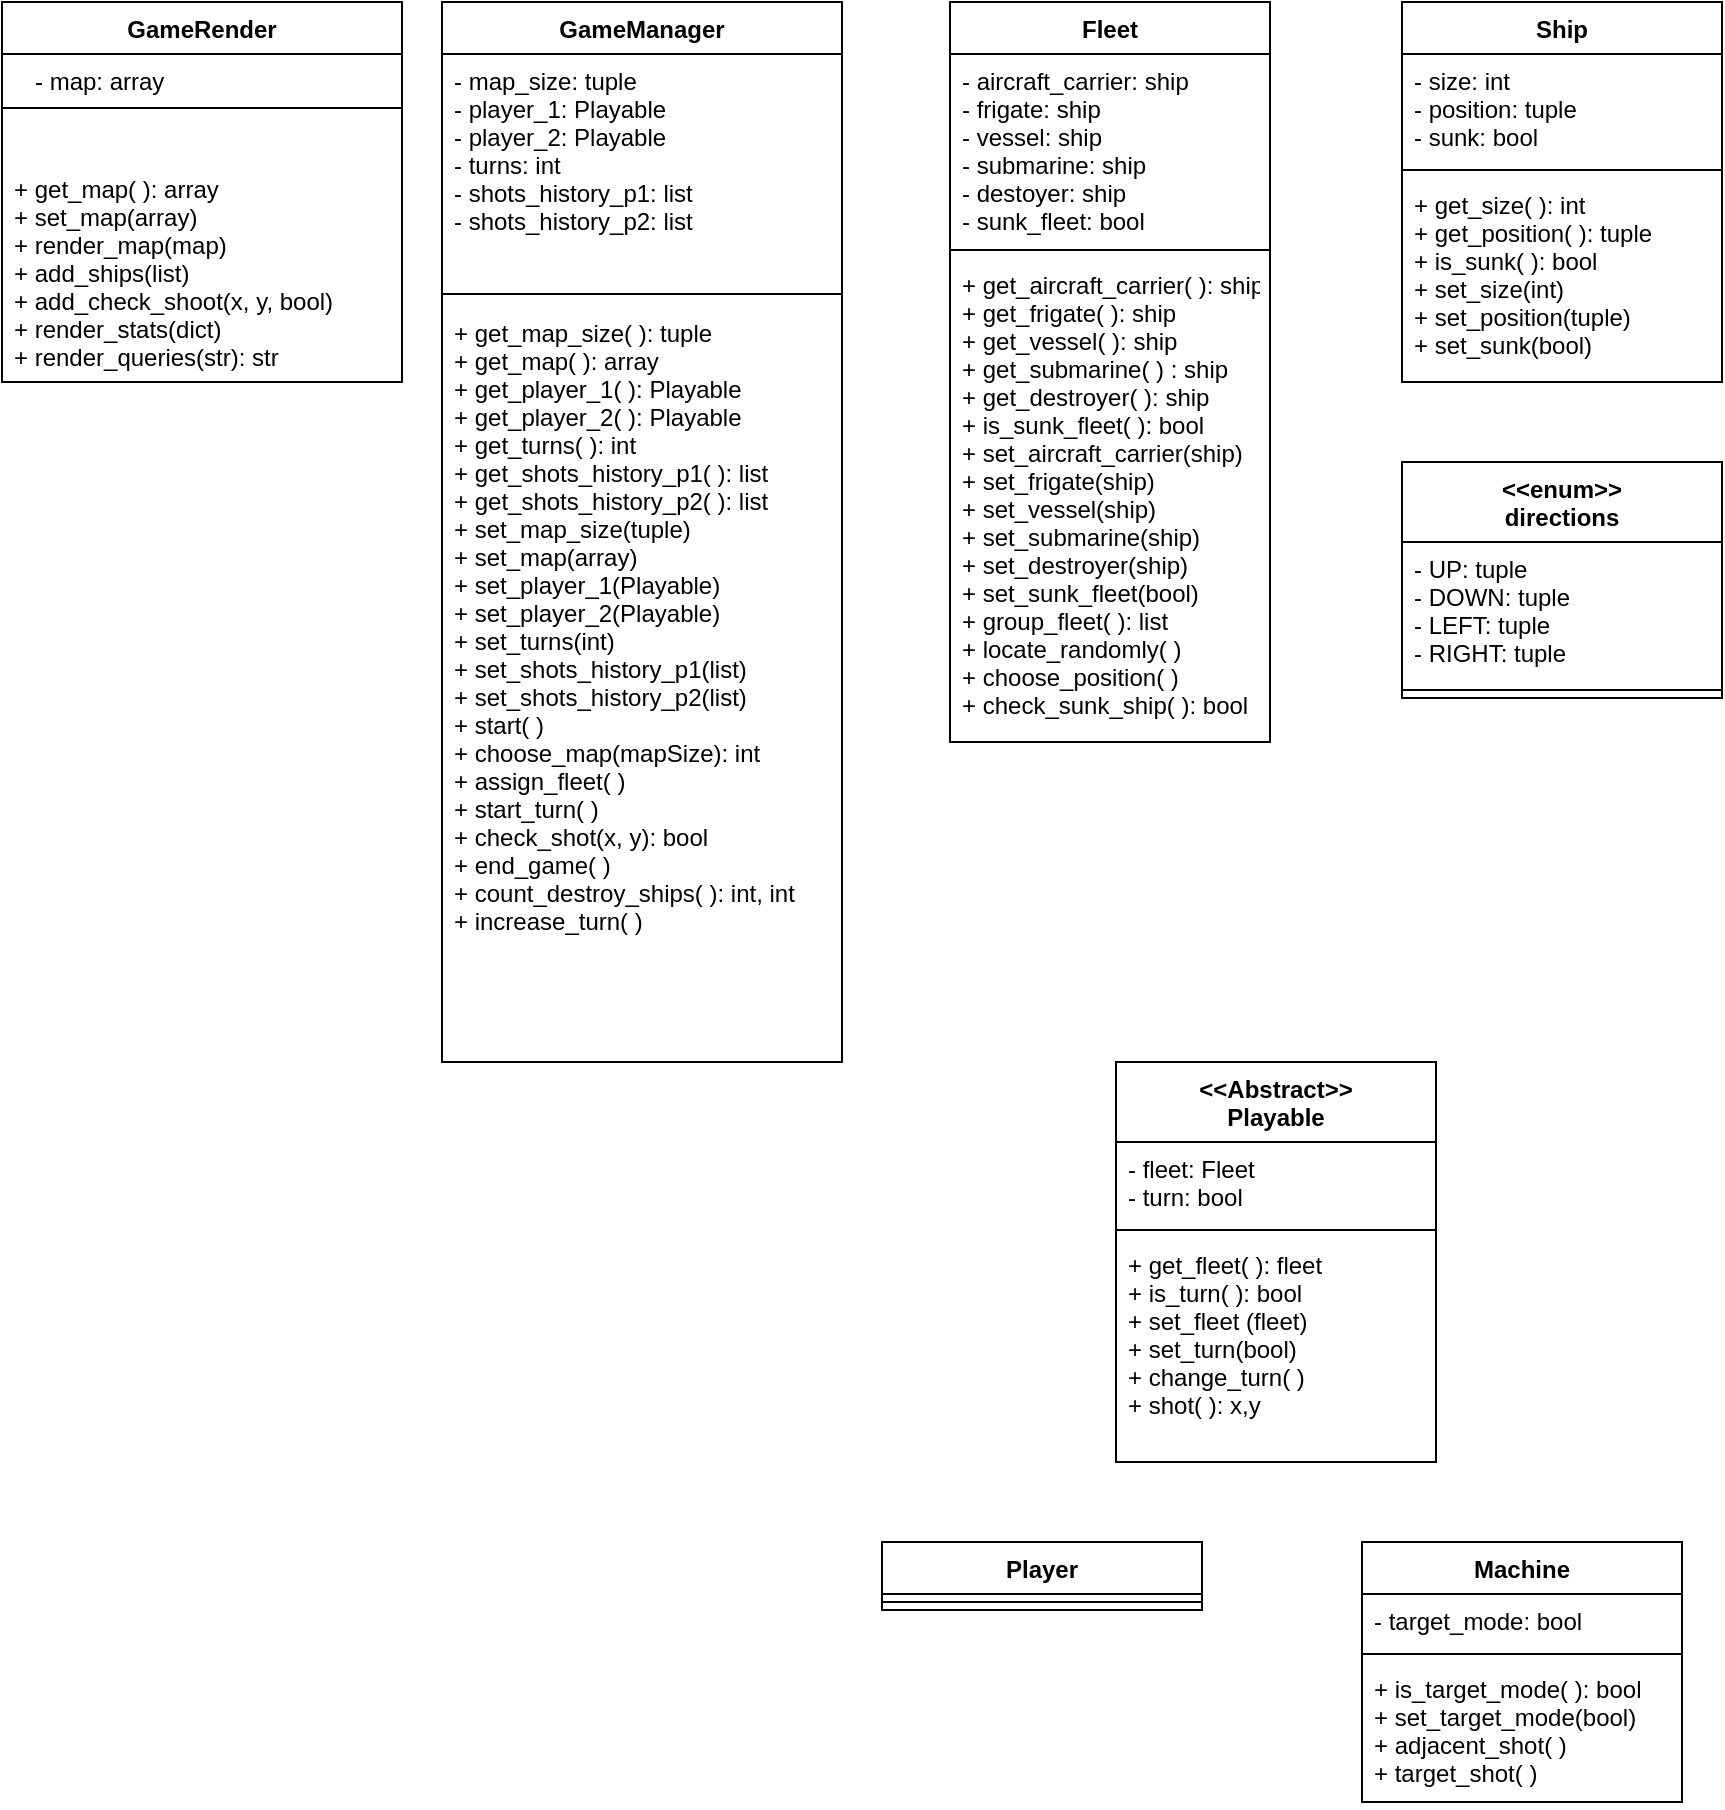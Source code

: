 <mxfile>
    <diagram id="ZjTr0IKhgkKJtNLl-vMa" name="Página-1">
        <mxGraphModel dx="2131" dy="652" grid="1" gridSize="10" guides="1" tooltips="1" connect="1" arrows="1" fold="1" page="1" pageScale="1" pageWidth="827" pageHeight="1169" math="0" shadow="0">
            <root>
                <mxCell id="0"/>
                <mxCell id="1" parent="0"/>
                <mxCell id="2" value="GameManager" style="swimlane;fontStyle=1;align=center;verticalAlign=top;childLayout=stackLayout;horizontal=1;startSize=26;horizontalStack=0;resizeParent=1;resizeParentMax=0;resizeLast=0;collapsible=1;marginBottom=0;" parent="1" vertex="1">
                    <mxGeometry x="80" y="200" width="200" height="530" as="geometry"/>
                </mxCell>
                <mxCell id="3" value="- map_size: tuple &#10;- player_1: Playable&#10;- player_2: Playable&#10;- turns: int&#10;- shots_history_p1: list&#10;- shots_history_p2: list&#10;&#10;&#10;" style="text;strokeColor=none;fillColor=none;align=left;verticalAlign=top;spacingLeft=4;spacingRight=4;overflow=hidden;rotatable=0;points=[[0,0.5],[1,0.5]];portConstraint=eastwest;" parent="2" vertex="1">
                    <mxGeometry y="26" width="200" height="114" as="geometry"/>
                </mxCell>
                <mxCell id="4" value="" style="line;strokeWidth=1;fillColor=none;align=left;verticalAlign=middle;spacingTop=-1;spacingLeft=3;spacingRight=3;rotatable=0;labelPosition=right;points=[];portConstraint=eastwest;strokeColor=inherit;" parent="2" vertex="1">
                    <mxGeometry y="140" width="200" height="12" as="geometry"/>
                </mxCell>
                <mxCell id="5" value="+ get_map_size( ): tuple&#10;+ get_map( ): array&#10;+ get_player_1( ): Playable&#10;+ get_player_2( ): Playable&#10;+ get_turns( ): int&#10;+ get_shots_history_p1( ): list&#10;+ get_shots_history_p2( ): list&#10;+ set_map_size(tuple)&#10;+ set_map(array)&#10;+ set_player_1(Playable)&#10;+ set_player_2(Playable)&#10;+ set_turns(int)&#10;+ set_shots_history_p1(list)&#10;+ set_shots_history_p2(list)&#10;+ start( )&#10;+ choose_map(mapSize): int&#10;+ assign_fleet( )&#10;+ start_turn( )&#10;+ check_shot(x, y): bool&#10;+ end_game( )&#10;+ count_destroy_ships( ): int, int&#10;+ increase_turn( )&#10;&#10;" style="text;strokeColor=none;fillColor=none;align=left;verticalAlign=top;spacingLeft=4;spacingRight=4;overflow=hidden;rotatable=0;points=[[0,0.5],[1,0.5]];portConstraint=eastwest;" parent="2" vertex="1">
                    <mxGeometry y="152" width="200" height="378" as="geometry"/>
                </mxCell>
                <mxCell id="6" value="Player" style="swimlane;fontStyle=1;align=center;verticalAlign=top;childLayout=stackLayout;horizontal=1;startSize=26;horizontalStack=0;resizeParent=1;resizeParentMax=0;resizeLast=0;collapsible=1;marginBottom=0;" parent="1" vertex="1">
                    <mxGeometry x="300" y="970" width="160" height="34" as="geometry"/>
                </mxCell>
                <mxCell id="8" value="" style="line;strokeWidth=1;fillColor=none;align=left;verticalAlign=middle;spacingTop=-1;spacingLeft=3;spacingRight=3;rotatable=0;labelPosition=right;points=[];portConstraint=eastwest;strokeColor=inherit;" parent="6" vertex="1">
                    <mxGeometry y="26" width="160" height="8" as="geometry"/>
                </mxCell>
                <mxCell id="10" value="Fleet" style="swimlane;fontStyle=1;align=center;verticalAlign=top;childLayout=stackLayout;horizontal=1;startSize=26;horizontalStack=0;resizeParent=1;resizeParentMax=0;resizeLast=0;collapsible=1;marginBottom=0;" parent="1" vertex="1">
                    <mxGeometry x="334" y="200" width="160" height="370" as="geometry"/>
                </mxCell>
                <mxCell id="11" value="- aircraft_carrier: ship&#10;- frigate: ship&#10;- vessel: ship&#10;- submarine: ship&#10;- destoyer: ship&#10;- sunk_fleet: bool" style="text;strokeColor=none;fillColor=none;align=left;verticalAlign=top;spacingLeft=4;spacingRight=4;overflow=hidden;rotatable=0;points=[[0,0.5],[1,0.5]];portConstraint=eastwest;" parent="10" vertex="1">
                    <mxGeometry y="26" width="160" height="94" as="geometry"/>
                </mxCell>
                <mxCell id="12" value="" style="line;strokeWidth=1;fillColor=none;align=left;verticalAlign=middle;spacingTop=-1;spacingLeft=3;spacingRight=3;rotatable=0;labelPosition=right;points=[];portConstraint=eastwest;strokeColor=inherit;" parent="10" vertex="1">
                    <mxGeometry y="120" width="160" height="8" as="geometry"/>
                </mxCell>
                <mxCell id="13" value="+ get_aircraft_carrier( ): ship&#10;+ get_frigate( ): ship&#10;+ get_vessel( ): ship&#10;+ get_submarine( ) : ship&#10;+ get_destroyer( ): ship&#10;+ is_sunk_fleet( ): bool&#10;+ set_aircraft_carrier(ship)&#10;+ set_frigate(ship)&#10;+ set_vessel(ship)&#10;+ set_submarine(ship)&#10;+ set_destroyer(ship)&#10;+ set_sunk_fleet(bool)&#10;+ group_fleet( ): list&#10;+ locate_randomly( )&#10;+ choose_position( )&#10;+ check_sunk_ship( ): bool&#10;" style="text;strokeColor=none;fillColor=none;align=left;verticalAlign=top;spacingLeft=4;spacingRight=4;overflow=hidden;rotatable=0;points=[[0,0.5],[1,0.5]];portConstraint=eastwest;" parent="10" vertex="1">
                    <mxGeometry y="128" width="160" height="242" as="geometry"/>
                </mxCell>
                <mxCell id="14" value="Machine" style="swimlane;fontStyle=1;align=center;verticalAlign=top;childLayout=stackLayout;horizontal=1;startSize=26;horizontalStack=0;resizeParent=1;resizeParentMax=0;resizeLast=0;collapsible=1;marginBottom=0;" parent="1" vertex="1">
                    <mxGeometry x="540" y="970" width="160" height="130" as="geometry"/>
                </mxCell>
                <mxCell id="15" value="- target_mode: bool" style="text;strokeColor=none;fillColor=none;align=left;verticalAlign=top;spacingLeft=4;spacingRight=4;overflow=hidden;rotatable=0;points=[[0,0.5],[1,0.5]];portConstraint=eastwest;" parent="14" vertex="1">
                    <mxGeometry y="26" width="160" height="26" as="geometry"/>
                </mxCell>
                <mxCell id="16" value="" style="line;strokeWidth=1;fillColor=none;align=left;verticalAlign=middle;spacingTop=-1;spacingLeft=3;spacingRight=3;rotatable=0;labelPosition=right;points=[];portConstraint=eastwest;strokeColor=inherit;" parent="14" vertex="1">
                    <mxGeometry y="52" width="160" height="8" as="geometry"/>
                </mxCell>
                <mxCell id="17" value="+ is_target_mode( ): bool&#10;+ set_target_mode(bool)&#10;+ adjacent_shot( )&#10;+ target_shot( )" style="text;strokeColor=none;fillColor=none;align=left;verticalAlign=top;spacingLeft=4;spacingRight=4;overflow=hidden;rotatable=0;points=[[0,0.5],[1,0.5]];portConstraint=eastwest;" parent="14" vertex="1">
                    <mxGeometry y="60" width="160" height="70" as="geometry"/>
                </mxCell>
                <mxCell id="18" value="Ship" style="swimlane;fontStyle=1;align=center;verticalAlign=top;childLayout=stackLayout;horizontal=1;startSize=26;horizontalStack=0;resizeParent=1;resizeParentMax=0;resizeLast=0;collapsible=1;marginBottom=0;" parent="1" vertex="1">
                    <mxGeometry x="560" y="200" width="160" height="190" as="geometry"/>
                </mxCell>
                <mxCell id="19" value="- size: int&#10;- position: tuple&#10;- sunk: bool" style="text;strokeColor=none;fillColor=none;align=left;verticalAlign=top;spacingLeft=4;spacingRight=4;overflow=hidden;rotatable=0;points=[[0,0.5],[1,0.5]];portConstraint=eastwest;" parent="18" vertex="1">
                    <mxGeometry y="26" width="160" height="54" as="geometry"/>
                </mxCell>
                <mxCell id="20" value="" style="line;strokeWidth=1;fillColor=none;align=left;verticalAlign=middle;spacingTop=-1;spacingLeft=3;spacingRight=3;rotatable=0;labelPosition=right;points=[];portConstraint=eastwest;strokeColor=inherit;" parent="18" vertex="1">
                    <mxGeometry y="80" width="160" height="8" as="geometry"/>
                </mxCell>
                <mxCell id="21" value="+ get_size( ): int&#10;+ get_position( ): tuple&#10;+ is_sunk( ): bool&#10;+ set_size(int)&#10;+ set_position(tuple)&#10;+ set_sunk(bool)" style="text;strokeColor=none;fillColor=none;align=left;verticalAlign=top;spacingLeft=4;spacingRight=4;overflow=hidden;rotatable=0;points=[[0,0.5],[1,0.5]];portConstraint=eastwest;" parent="18" vertex="1">
                    <mxGeometry y="88" width="160" height="102" as="geometry"/>
                </mxCell>
                <mxCell id="22" value="&lt;&lt;Abstract&gt;&gt;&#10;Playable" style="swimlane;fontStyle=1;align=center;verticalAlign=top;childLayout=stackLayout;horizontal=1;startSize=40;horizontalStack=0;resizeParent=1;resizeParentMax=0;resizeLast=0;collapsible=1;marginBottom=0;" parent="1" vertex="1">
                    <mxGeometry x="417" y="730" width="160" height="200" as="geometry"/>
                </mxCell>
                <mxCell id="23" value="- fleet: Fleet&#10;- turn: bool" style="text;strokeColor=none;fillColor=none;align=left;verticalAlign=top;spacingLeft=4;spacingRight=4;overflow=hidden;rotatable=0;points=[[0,0.5],[1,0.5]];portConstraint=eastwest;" parent="22" vertex="1">
                    <mxGeometry y="40" width="160" height="40" as="geometry"/>
                </mxCell>
                <mxCell id="24" value="" style="line;strokeWidth=1;fillColor=none;align=left;verticalAlign=middle;spacingTop=-1;spacingLeft=3;spacingRight=3;rotatable=0;labelPosition=right;points=[];portConstraint=eastwest;strokeColor=inherit;" parent="22" vertex="1">
                    <mxGeometry y="80" width="160" height="8" as="geometry"/>
                </mxCell>
                <mxCell id="25" value="+ get_fleet( ): fleet&#10;+ is_turn( ): bool&#10;+ set_fleet (fleet)&#10;+ set_turn(bool)&#10;+ change_turn( )&#10;+ shot( ): x,y" style="text;strokeColor=none;fillColor=none;align=left;verticalAlign=top;spacingLeft=4;spacingRight=4;overflow=hidden;rotatable=0;points=[[0,0.5],[1,0.5]];portConstraint=eastwest;" parent="22" vertex="1">
                    <mxGeometry y="88" width="160" height="112" as="geometry"/>
                </mxCell>
                <mxCell id="26" value="&lt;&lt;enum&gt;&gt;&#10;directions" style="swimlane;fontStyle=1;align=center;verticalAlign=top;childLayout=stackLayout;horizontal=1;startSize=40;horizontalStack=0;resizeParent=1;resizeParentMax=0;resizeLast=0;collapsible=1;marginBottom=0;" parent="1" vertex="1">
                    <mxGeometry x="560" y="430" width="160" height="118" as="geometry"/>
                </mxCell>
                <mxCell id="27" value="- UP: tuple&#10;- DOWN: tuple&#10;- LEFT: tuple&#10;- RIGHT: tuple" style="text;strokeColor=none;fillColor=none;align=left;verticalAlign=top;spacingLeft=4;spacingRight=4;overflow=hidden;rotatable=0;points=[[0,0.5],[1,0.5]];portConstraint=eastwest;" parent="26" vertex="1">
                    <mxGeometry y="40" width="160" height="70" as="geometry"/>
                </mxCell>
                <mxCell id="28" value="" style="line;strokeWidth=1;fillColor=none;align=left;verticalAlign=middle;spacingTop=-1;spacingLeft=3;spacingRight=3;rotatable=0;labelPosition=right;points=[];portConstraint=eastwest;strokeColor=inherit;" parent="26" vertex="1">
                    <mxGeometry y="110" width="160" height="8" as="geometry"/>
                </mxCell>
                <mxCell id="29" value="GameRender" style="swimlane;fontStyle=1;align=center;verticalAlign=top;childLayout=stackLayout;horizontal=1;startSize=26;horizontalStack=0;resizeParent=1;resizeParentMax=0;resizeLast=0;collapsible=1;marginBottom=0;" vertex="1" parent="1">
                    <mxGeometry x="-140" y="200" width="200" height="190" as="geometry"/>
                </mxCell>
                <mxCell id="31" value="" style="line;strokeWidth=1;fillColor=none;align=left;verticalAlign=middle;spacingTop=-1;spacingLeft=3;spacingRight=3;rotatable=0;labelPosition=right;points=[];portConstraint=eastwest;strokeColor=inherit;" vertex="1" parent="29">
                    <mxGeometry y="26" width="200" height="54" as="geometry"/>
                </mxCell>
                <mxCell id="32" value="+ get_map( ): array&#10;+ set_map(array)&#10;+ render_map(map)&#10;+ add_ships(list)&#10;+ add_check_shoot(x, y, bool)&#10;+ render_stats(dict)&#10;+ render_queries(str): str&#10;&#10;&#10;" style="text;strokeColor=none;fillColor=none;align=left;verticalAlign=top;spacingLeft=4;spacingRight=4;overflow=hidden;rotatable=0;points=[[0,0.5],[1,0.5]];portConstraint=eastwest;" vertex="1" parent="29">
                    <mxGeometry y="80" width="200" height="110" as="geometry"/>
                </mxCell>
                <mxCell id="33" value="&lt;span style=&quot;text-align: left;&quot;&gt;- map: array&amp;nbsp;&lt;/span&gt;" style="text;html=1;align=center;verticalAlign=middle;resizable=0;points=[];autosize=1;strokeColor=none;fillColor=none;" vertex="1" parent="1">
                    <mxGeometry x="-135" y="225" width="90" height="30" as="geometry"/>
                </mxCell>
            </root>
        </mxGraphModel>
    </diagram>
</mxfile>